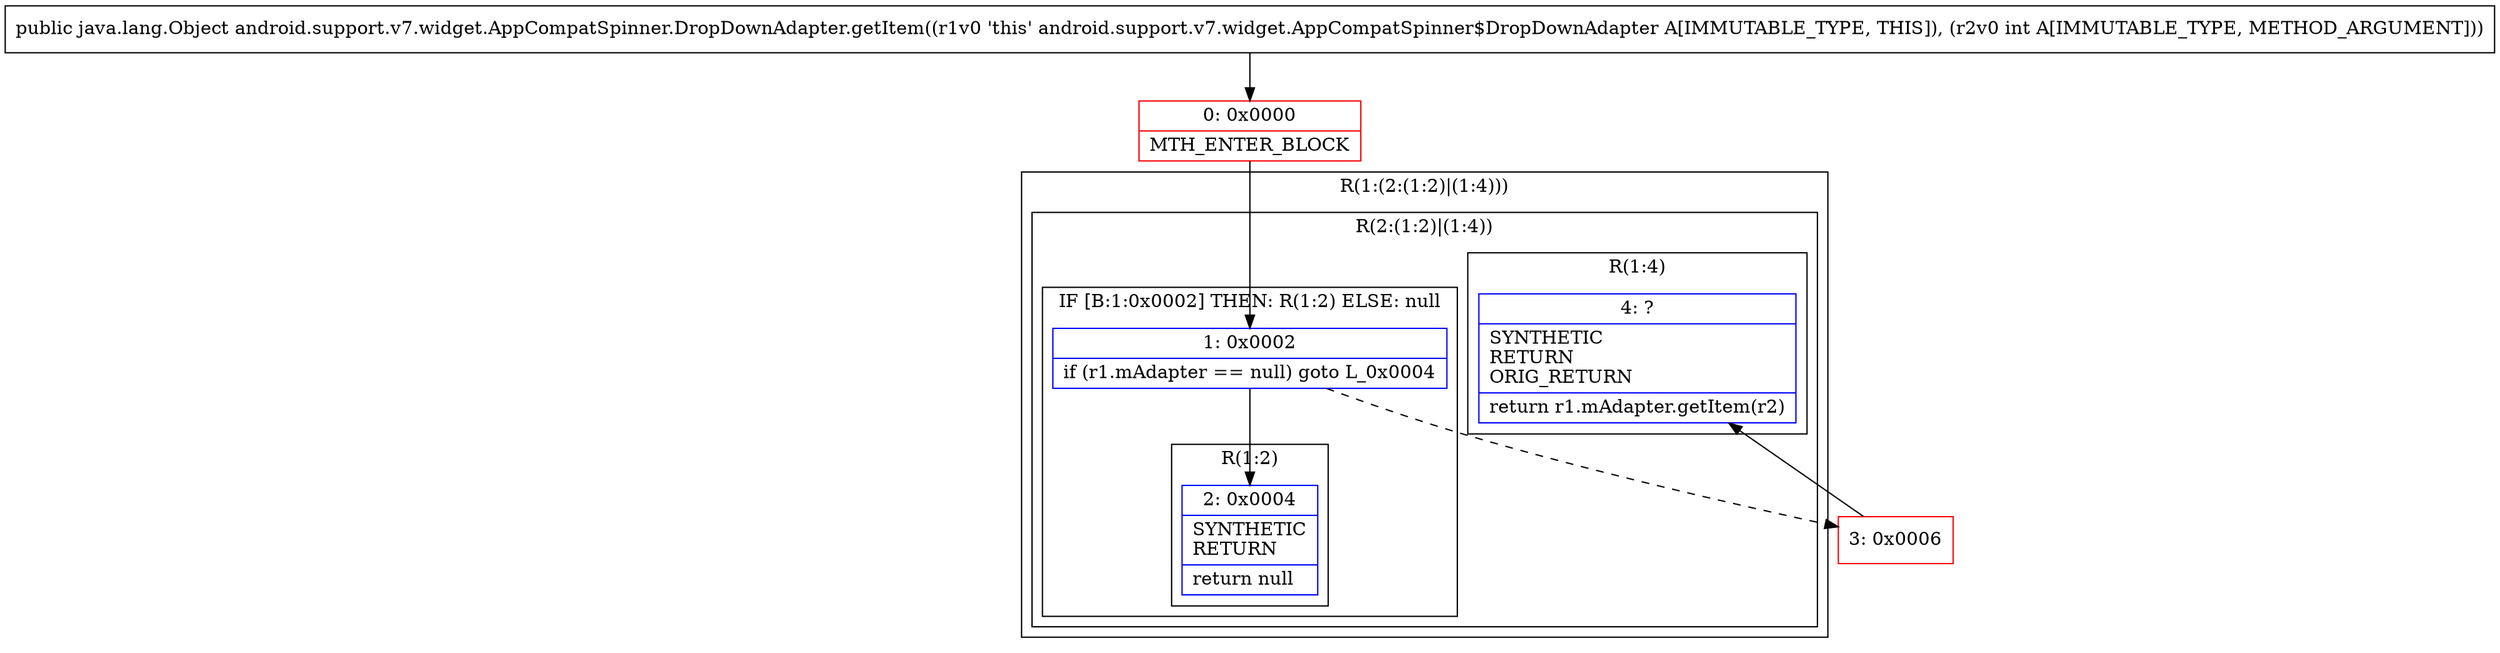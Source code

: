 digraph "CFG forandroid.support.v7.widget.AppCompatSpinner.DropDownAdapter.getItem(I)Ljava\/lang\/Object;" {
subgraph cluster_Region_1712879431 {
label = "R(1:(2:(1:2)|(1:4)))";
node [shape=record,color=blue];
subgraph cluster_Region_1039633447 {
label = "R(2:(1:2)|(1:4))";
node [shape=record,color=blue];
subgraph cluster_IfRegion_587903427 {
label = "IF [B:1:0x0002] THEN: R(1:2) ELSE: null";
node [shape=record,color=blue];
Node_1 [shape=record,label="{1\:\ 0x0002|if (r1.mAdapter == null) goto L_0x0004\l}"];
subgraph cluster_Region_1729669593 {
label = "R(1:2)";
node [shape=record,color=blue];
Node_2 [shape=record,label="{2\:\ 0x0004|SYNTHETIC\lRETURN\l|return null\l}"];
}
}
subgraph cluster_Region_1109346354 {
label = "R(1:4)";
node [shape=record,color=blue];
Node_4 [shape=record,label="{4\:\ ?|SYNTHETIC\lRETURN\lORIG_RETURN\l|return r1.mAdapter.getItem(r2)\l}"];
}
}
}
Node_0 [shape=record,color=red,label="{0\:\ 0x0000|MTH_ENTER_BLOCK\l}"];
Node_3 [shape=record,color=red,label="{3\:\ 0x0006}"];
MethodNode[shape=record,label="{public java.lang.Object android.support.v7.widget.AppCompatSpinner.DropDownAdapter.getItem((r1v0 'this' android.support.v7.widget.AppCompatSpinner$DropDownAdapter A[IMMUTABLE_TYPE, THIS]), (r2v0 int A[IMMUTABLE_TYPE, METHOD_ARGUMENT])) }"];
MethodNode -> Node_0;
Node_1 -> Node_2;
Node_1 -> Node_3[style=dashed];
Node_0 -> Node_1;
Node_3 -> Node_4;
}

